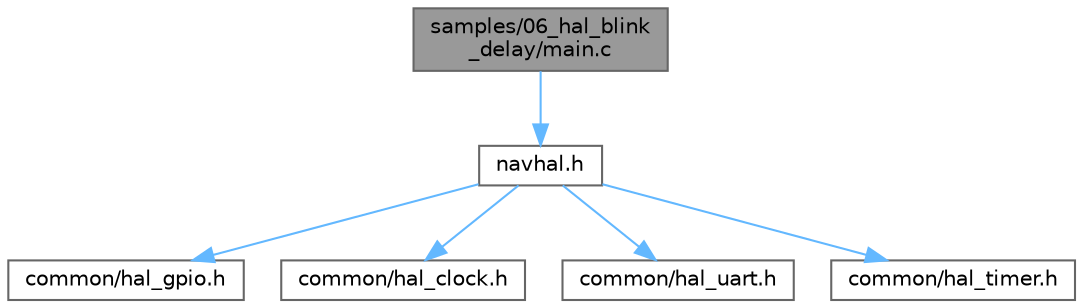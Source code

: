 digraph "samples/06_hal_blink_delay/main.c"
{
 // LATEX_PDF_SIZE
  bgcolor="transparent";
  edge [fontname=Helvetica,fontsize=10,labelfontname=Helvetica,labelfontsize=10];
  node [fontname=Helvetica,fontsize=10,shape=box,height=0.2,width=0.4];
  Node1 [id="Node000001",label="samples/06_hal_blink\l_delay/main.c",height=0.2,width=0.4,color="gray40", fillcolor="grey60", style="filled", fontcolor="black",tooltip=" "];
  Node1 -> Node2 [id="edge1_Node000001_Node000002",color="steelblue1",style="solid",tooltip=" "];
  Node2 [id="Node000002",label="navhal.h",height=0.2,width=0.4,color="grey40", fillcolor="white", style="filled",URL="$navhal_8h.html",tooltip="Root header file for the NavHAL project by NavRobotec."];
  Node2 -> Node3 [id="edge2_Node000002_Node000003",color="steelblue1",style="solid",tooltip=" "];
  Node3 [id="Node000003",label="common/hal_gpio.h",height=0.2,width=0.4,color="grey40", fillcolor="white", style="filled",URL="$hal__gpio_8h.html",tooltip="Architecture-agnostic GPIO HAL entry point for NavHAL."];
  Node2 -> Node4 [id="edge3_Node000002_Node000004",color="steelblue1",style="solid",tooltip=" "];
  Node4 [id="Node000004",label="common/hal_clock.h",height=0.2,width=0.4,color="grey40", fillcolor="white", style="filled",URL="$hal__clock_8h.html",tooltip="Architecture-agnostic Clock HAL entry point for NavHAL."];
  Node2 -> Node5 [id="edge4_Node000002_Node000005",color="steelblue1",style="solid",tooltip=" "];
  Node5 [id="Node000005",label="common/hal_uart.h",height=0.2,width=0.4,color="grey40", fillcolor="white", style="filled",URL="$hal__uart_8h.html",tooltip=" "];
  Node2 -> Node6 [id="edge5_Node000002_Node000006",color="steelblue1",style="solid",tooltip=" "];
  Node6 [id="Node000006",label="common/hal_timer.h",height=0.2,width=0.4,color="grey40", fillcolor="white", style="filled",URL="$hal__timer_8h.html",tooltip=" "];
}
